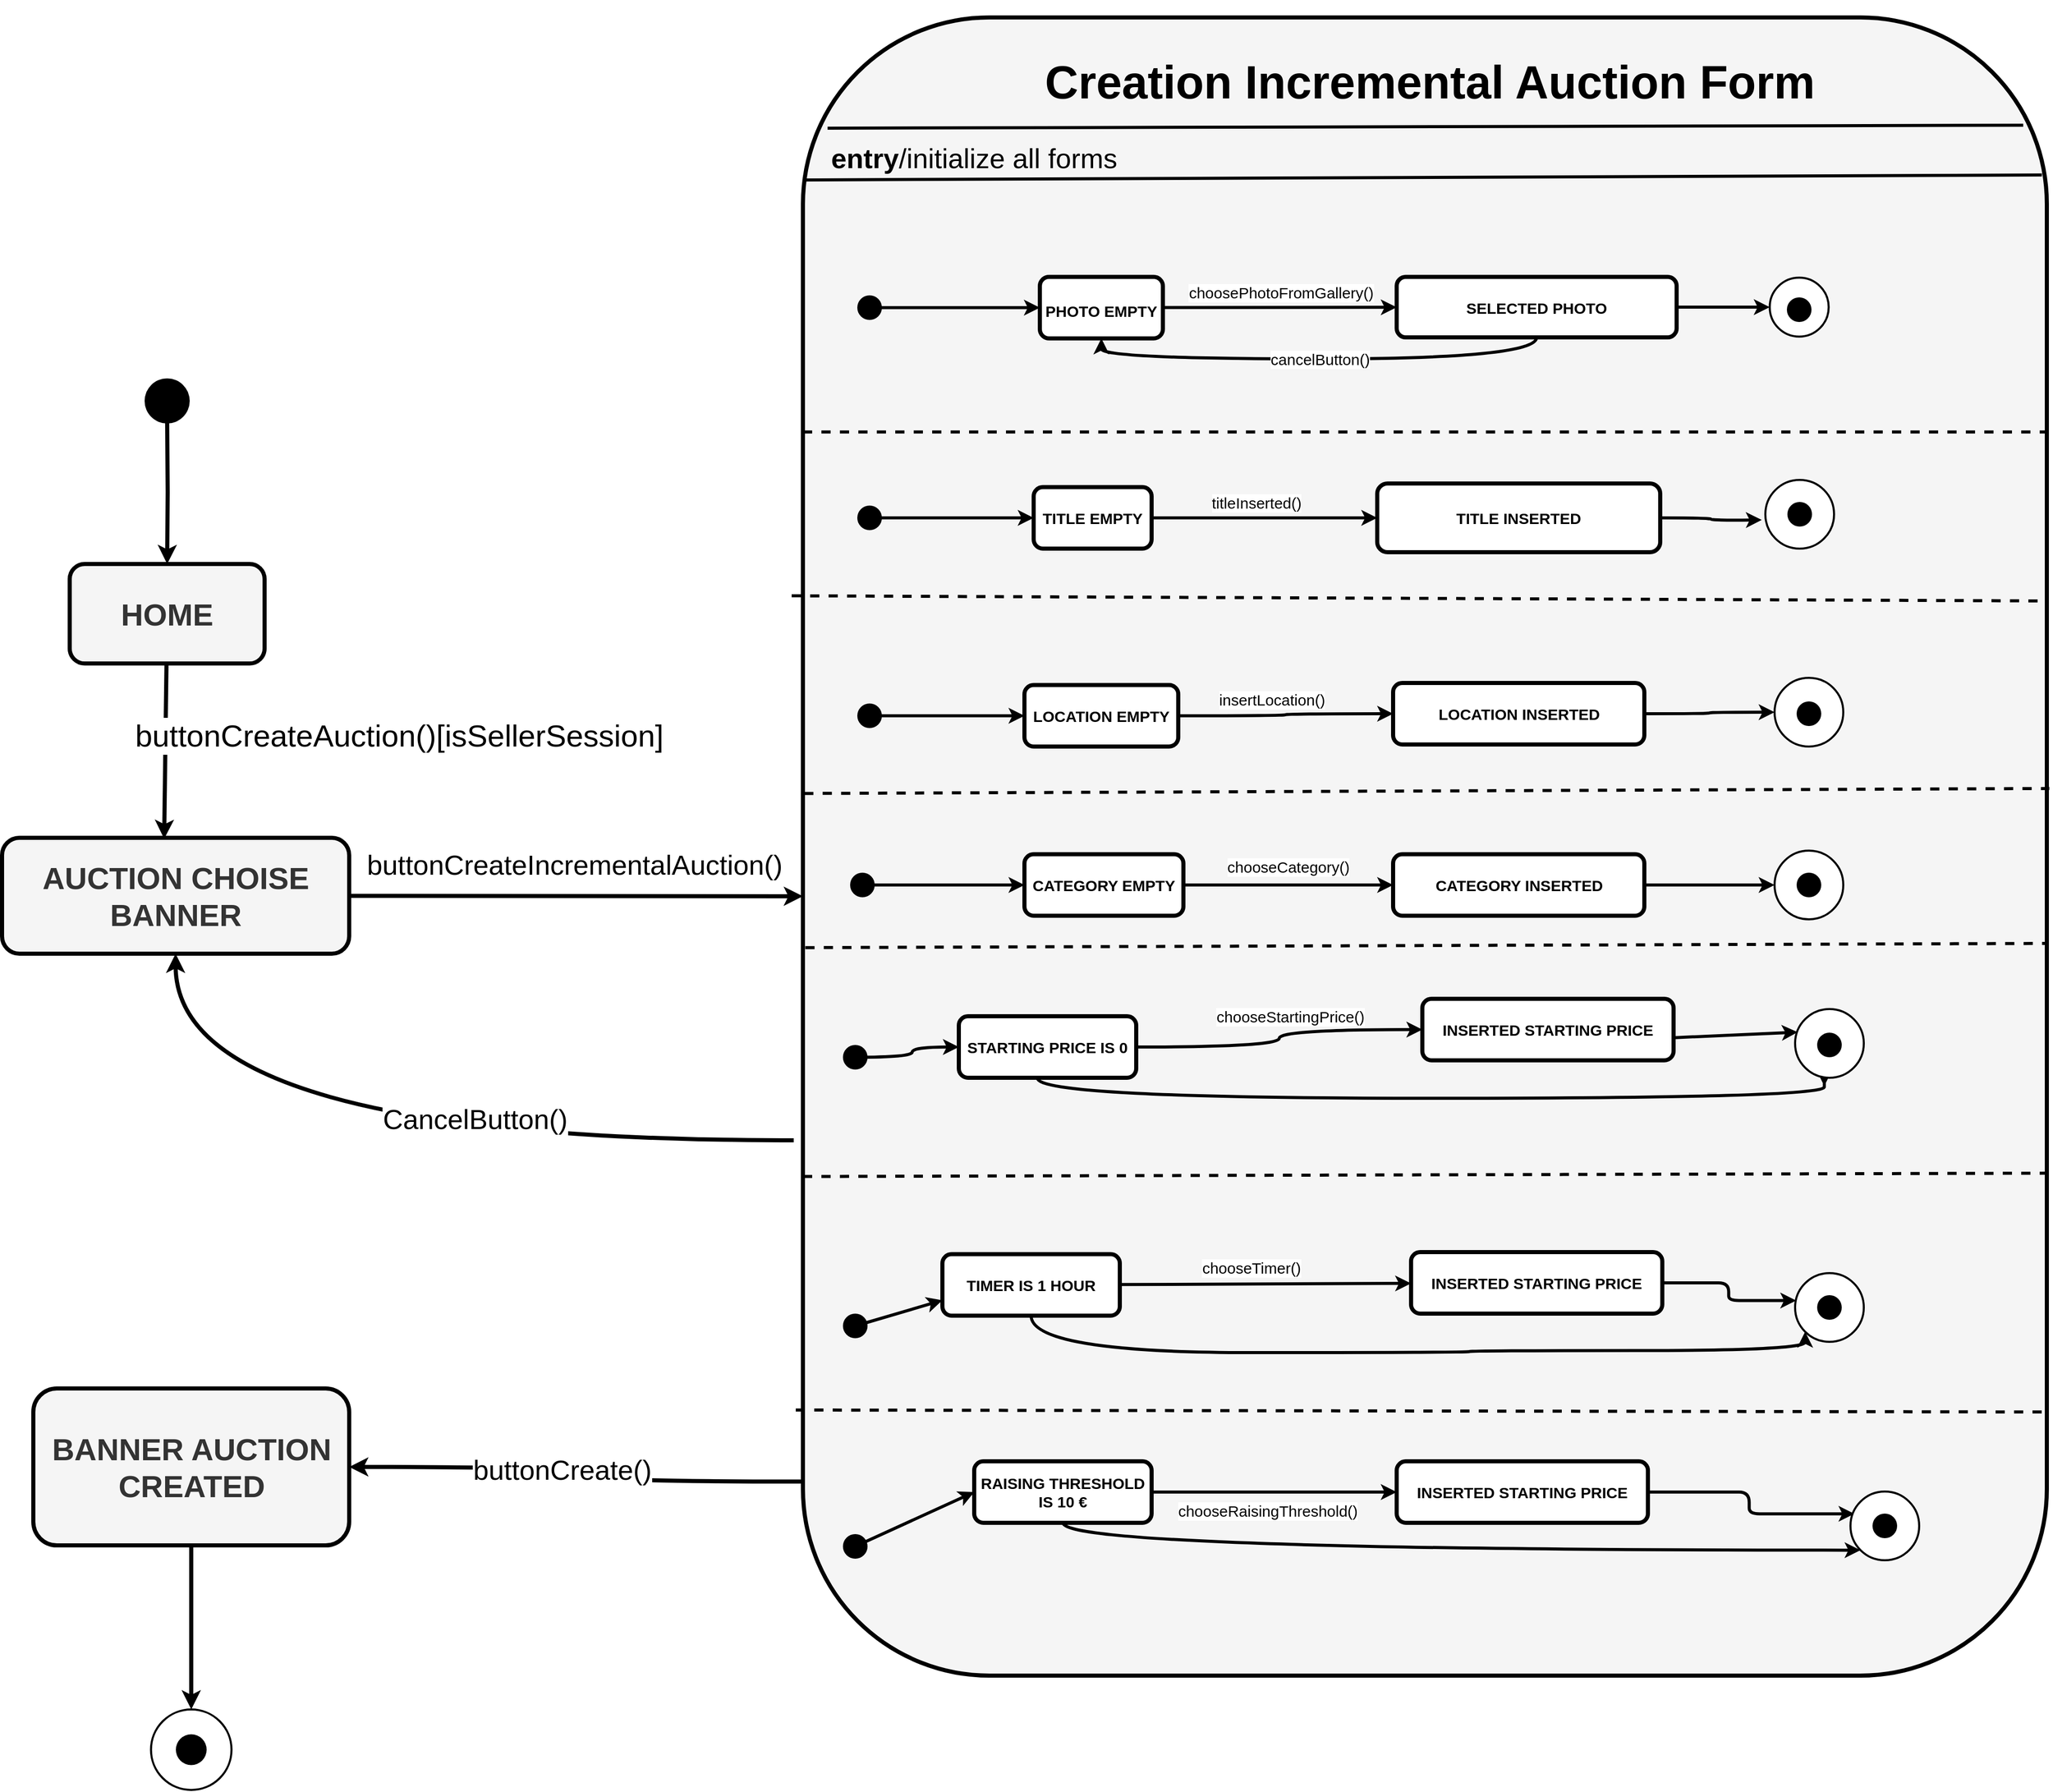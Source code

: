 <mxfile version="20.8.16" type="device"><diagram name="Pagina-1" id="Y8ltGYih5LOGO3U0bteT"><mxGraphModel dx="4971" dy="2207" grid="0" gridSize="10" guides="1" tooltips="1" connect="1" arrows="1" fold="1" page="0" pageScale="1" pageWidth="583" pageHeight="827" math="0" shadow="0"><root><mxCell id="0"/><mxCell id="1" parent="0"/><mxCell id="Bz9FI_yvgMe0efz8kb2x-3" style="edgeStyle=orthogonalEdgeStyle;rounded=0;orthogonalLoop=1;jettySize=auto;html=1;entryX=0.5;entryY=0;entryDx=0;entryDy=0;fontSize=30;strokeWidth=4;" edge="1" parent="1" target="Bz9FI_yvgMe0efz8kb2x-2"><mxGeometry relative="1" as="geometry"><mxPoint x="-746" y="537" as="sourcePoint"/></mxGeometry></mxCell><mxCell id="Bz9FI_yvgMe0efz8kb2x-1" value="" style="shape=waypoint;sketch=0;fillStyle=solid;size=6;pointerEvents=1;points=[];fillColor=none;resizable=0;rotatable=0;perimeter=centerPerimeter;snapToPoint=1;fontSize=30;strokeWidth=20;" vertex="1" parent="1"><mxGeometry x="-756" y="509" width="20" height="20" as="geometry"/></mxCell><mxCell id="Bz9FI_yvgMe0efz8kb2x-5" value="buttonCreateAuction()[isSellerSession]" style="rounded=0;orthogonalLoop=1;jettySize=auto;html=1;entryX=0.467;entryY=0.009;entryDx=0;entryDy=0;entryPerimeter=0;strokeWidth=4;fontSize=30;" edge="1" parent="1" source="Bz9FI_yvgMe0efz8kb2x-2" target="Bz9FI_yvgMe0efz8kb2x-4"><mxGeometry x="-0.22" y="228" relative="1" as="geometry"><mxPoint as="offset"/></mxGeometry></mxCell><mxCell id="Bz9FI_yvgMe0efz8kb2x-2" value="&lt;b&gt;HOME&lt;/b&gt;" style="rounded=1;whiteSpace=wrap;html=1;strokeWidth=4;fontSize=30;fillColor=#f5f5f5;fontColor=#333333;strokeColor=#000000;" vertex="1" parent="1"><mxGeometry x="-841" y="678" width="190" height="97" as="geometry"/></mxCell><mxCell id="Bz9FI_yvgMe0efz8kb2x-8" style="edgeStyle=none;rounded=0;orthogonalLoop=1;jettySize=auto;html=1;entryX=0;entryY=0.53;entryDx=0;entryDy=0;entryPerimeter=0;strokeWidth=4;fontSize=45;" edge="1" parent="1" source="Bz9FI_yvgMe0efz8kb2x-4" target="Bz9FI_yvgMe0efz8kb2x-6"><mxGeometry relative="1" as="geometry"/></mxCell><mxCell id="Bz9FI_yvgMe0efz8kb2x-9" value="&lt;font style=&quot;font-size: 27px;&quot;&gt;buttonCreateIncrementalAuction()&lt;/font&gt;" style="edgeLabel;html=1;align=center;verticalAlign=middle;resizable=0;points=[];fontSize=45;" vertex="1" connectable="0" parent="Bz9FI_yvgMe0efz8kb2x-8"><mxGeometry x="-0.17" y="7" relative="1" as="geometry"><mxPoint x="36" y="-30" as="offset"/></mxGeometry></mxCell><mxCell id="Bz9FI_yvgMe0efz8kb2x-4" value="&lt;b&gt;AUCTION CHOISE BANNER&lt;/b&gt;" style="rounded=1;whiteSpace=wrap;html=1;strokeWidth=4;fontSize=30;fillColor=#f5f5f5;fontColor=#333333;strokeColor=#000000;" vertex="1" parent="1"><mxGeometry x="-907" y="945" width="338.5" height="113" as="geometry"/></mxCell><mxCell id="Bz9FI_yvgMe0efz8kb2x-117" style="edgeStyle=orthogonalEdgeStyle;curved=1;orthogonalLoop=1;jettySize=auto;html=1;entryX=0.5;entryY=1;entryDx=0;entryDy=0;strokeWidth=4;fontSize=18;fontColor=#000000;startArrow=none;startFill=0;endArrow=classic;endFill=1;" edge="1" parent="1" target="Bz9FI_yvgMe0efz8kb2x-4"><mxGeometry relative="1" as="geometry"><mxPoint x="-135" y="1240" as="sourcePoint"/></mxGeometry></mxCell><mxCell id="Bz9FI_yvgMe0efz8kb2x-6" value="" style="rounded=1;whiteSpace=wrap;html=1;strokeWidth=4;fontSize=30;fillColor=#f5f5f5;strokeColor=#000000;fontColor=#333333;" vertex="1" parent="1"><mxGeometry x="-126" y="145" width="1213" height="1617" as="geometry"/></mxCell><mxCell id="Bz9FI_yvgMe0efz8kb2x-11" value="" style="endArrow=none;html=1;rounded=0;strokeWidth=3;fontSize=27;entryX=0.981;entryY=0.065;entryDx=0;entryDy=0;entryPerimeter=0;" edge="1" parent="1" target="Bz9FI_yvgMe0efz8kb2x-6"><mxGeometry width="50" height="50" relative="1" as="geometry"><mxPoint x="-102" y="253" as="sourcePoint"/><mxPoint x="1216" y="316" as="targetPoint"/></mxGeometry></mxCell><mxCell id="Bz9FI_yvgMe0efz8kb2x-12" value="" style="endArrow=none;html=1;rounded=0;strokeWidth=3;fontSize=27;exitX=0.002;exitY=0.098;exitDx=0;exitDy=0;exitPerimeter=0;entryX=0.996;entryY=0.095;entryDx=0;entryDy=0;entryPerimeter=0;" edge="1" parent="1" source="Bz9FI_yvgMe0efz8kb2x-6" target="Bz9FI_yvgMe0efz8kb2x-6"><mxGeometry width="50" height="50" relative="1" as="geometry"><mxPoint x="503" y="839" as="sourcePoint"/><mxPoint x="1228" y="325" as="targetPoint"/></mxGeometry></mxCell><mxCell id="Bz9FI_yvgMe0efz8kb2x-13" value="&lt;b&gt;entry&lt;/b&gt;/initialize all forms" style="text;html=1;strokeColor=none;fillColor=none;align=center;verticalAlign=middle;whiteSpace=wrap;rounded=0;fontSize=27;" vertex="1" parent="1"><mxGeometry x="-149" y="268" width="380" height="30" as="geometry"/></mxCell><mxCell id="Bz9FI_yvgMe0efz8kb2x-7" value="&lt;h1&gt;&lt;font style=&quot;font-size: 45px;&quot;&gt;Creation Incremental Auction Form&lt;/font&gt;&lt;/h1&gt;" style="text;html=1;strokeColor=none;fillColor=none;spacing=5;spacingTop=-20;whiteSpace=wrap;overflow=hidden;rounded=0;fontSize=30;" vertex="1" parent="1"><mxGeometry x="105" y="138" width="788" height="110" as="geometry"/></mxCell><mxCell id="Bz9FI_yvgMe0efz8kb2x-22" value="" style="endArrow=none;startArrow=none;html=1;rounded=0;dashed=1;strokeWidth=3;fontSize=27;exitX=0;exitY=0.25;exitDx=0;exitDy=0;entryX=1;entryY=0.25;entryDx=0;entryDy=0;startFill=0;endFill=0;" edge="1" parent="1" source="Bz9FI_yvgMe0efz8kb2x-6" target="Bz9FI_yvgMe0efz8kb2x-6"><mxGeometry width="50" height="50" relative="1" as="geometry"><mxPoint x="501" y="1161" as="sourcePoint"/><mxPoint x="551" y="1111" as="targetPoint"/></mxGeometry></mxCell><mxCell id="Bz9FI_yvgMe0efz8kb2x-23" value="" style="endArrow=none;html=1;rounded=0;dashed=1;strokeWidth=3;fontSize=27;" edge="1" parent="1"><mxGeometry width="50" height="50" relative="1" as="geometry"><mxPoint x="-137" y="709" as="sourcePoint"/><mxPoint x="1084" y="714" as="targetPoint"/><Array as="points"/></mxGeometry></mxCell><mxCell id="Bz9FI_yvgMe0efz8kb2x-29" value="choosePhotoFromGallery()" style="edgeStyle=none;rounded=0;orthogonalLoop=1;jettySize=auto;html=1;strokeWidth=3;fontSize=15;fontColor=#000000;startArrow=none;startFill=0;endArrow=classic;endFill=1;" edge="1" parent="1" source="Bz9FI_yvgMe0efz8kb2x-25" target="Bz9FI_yvgMe0efz8kb2x-28"><mxGeometry x="0.009" y="15" relative="1" as="geometry"><mxPoint as="offset"/></mxGeometry></mxCell><mxCell id="Bz9FI_yvgMe0efz8kb2x-25" value="&lt;font style=&quot;font-size: 15px;&quot;&gt;&lt;b&gt;PHOTO EMPTY&lt;/b&gt;&lt;/font&gt;" style="rounded=1;whiteSpace=wrap;html=1;strokeWidth=4;fontSize=27;" vertex="1" parent="1"><mxGeometry x="105" y="398" width="120" height="60" as="geometry"/></mxCell><mxCell id="Bz9FI_yvgMe0efz8kb2x-27" style="edgeStyle=none;rounded=0;orthogonalLoop=1;jettySize=auto;html=1;entryX=0;entryY=0.5;entryDx=0;entryDy=0;strokeWidth=3;fontSize=27;startArrow=none;startFill=0;endArrow=classic;endFill=1;" edge="1" parent="1" source="Bz9FI_yvgMe0efz8kb2x-26" target="Bz9FI_yvgMe0efz8kb2x-25"><mxGeometry relative="1" as="geometry"/></mxCell><mxCell id="Bz9FI_yvgMe0efz8kb2x-26" value="" style="shape=waypoint;sketch=0;fillStyle=solid;size=6;pointerEvents=1;points=[];fillColor=none;resizable=0;rotatable=0;perimeter=centerPerimeter;snapToPoint=1;strokeWidth=10;fontSize=27;" vertex="1" parent="1"><mxGeometry x="-71" y="418" width="20" height="20" as="geometry"/></mxCell><mxCell id="Bz9FI_yvgMe0efz8kb2x-33" style="edgeStyle=none;rounded=0;orthogonalLoop=1;jettySize=auto;html=1;entryX=0;entryY=0.5;entryDx=0;entryDy=0;strokeWidth=3;fontSize=15;fontColor=#000000;startArrow=none;startFill=0;endArrow=classic;endFill=1;" edge="1" parent="1" source="Bz9FI_yvgMe0efz8kb2x-28" target="Bz9FI_yvgMe0efz8kb2x-31"><mxGeometry relative="1" as="geometry"/></mxCell><mxCell id="Bz9FI_yvgMe0efz8kb2x-37" value="cancelButton()" style="edgeStyle=orthogonalEdgeStyle;rounded=0;orthogonalLoop=1;jettySize=auto;html=1;entryX=0.5;entryY=1;entryDx=0;entryDy=0;strokeWidth=3;fontSize=15;fontColor=#000000;startArrow=none;startFill=0;endArrow=classic;endFill=1;curved=1;exitX=0.5;exitY=1;exitDx=0;exitDy=0;" edge="1" parent="1" source="Bz9FI_yvgMe0efz8kb2x-28" target="Bz9FI_yvgMe0efz8kb2x-25"><mxGeometry relative="1" as="geometry"/></mxCell><mxCell id="Bz9FI_yvgMe0efz8kb2x-28" value="&lt;b&gt;SELECTED PHOTO&lt;/b&gt;" style="rounded=1;whiteSpace=wrap;html=1;strokeWidth=4;fontSize=15;fontColor=#000000;" vertex="1" parent="1"><mxGeometry x="453" y="398" width="273" height="59" as="geometry"/></mxCell><mxCell id="Bz9FI_yvgMe0efz8kb2x-31" value="" style="ellipse;whiteSpace=wrap;html=1;aspect=fixed;strokeWidth=2;fontSize=15;fontColor=#000000;" vertex="1" parent="1"><mxGeometry x="816.75" y="398.75" width="57.5" height="57.5" as="geometry"/></mxCell><mxCell id="Bz9FI_yvgMe0efz8kb2x-32" value="" style="shape=waypoint;sketch=0;fillStyle=solid;size=6;pointerEvents=1;points=[];fillColor=none;resizable=0;rotatable=0;perimeter=centerPerimeter;snapToPoint=1;strokeWidth=10;fontSize=15;fontColor=#000000;" vertex="1" parent="1"><mxGeometry x="835.5" y="420" width="20" height="20" as="geometry"/></mxCell><mxCell id="Bz9FI_yvgMe0efz8kb2x-40" style="edgeStyle=orthogonalEdgeStyle;curved=1;rounded=0;orthogonalLoop=1;jettySize=auto;html=1;entryX=0;entryY=0.5;entryDx=0;entryDy=0;strokeWidth=3;fontSize=15;fontColor=#000000;startArrow=none;startFill=0;endArrow=classic;endFill=1;" edge="1" parent="1" source="Bz9FI_yvgMe0efz8kb2x-38" target="Bz9FI_yvgMe0efz8kb2x-39"><mxGeometry relative="1" as="geometry"/></mxCell><mxCell id="Bz9FI_yvgMe0efz8kb2x-38" value="" style="shape=waypoint;sketch=0;fillStyle=solid;size=6;pointerEvents=1;points=[];fillColor=none;resizable=0;rotatable=0;perimeter=centerPerimeter;snapToPoint=1;strokeWidth=10;fontSize=15;fontColor=#000000;" vertex="1" parent="1"><mxGeometry x="-71" y="623" width="20" height="20" as="geometry"/></mxCell><mxCell id="Bz9FI_yvgMe0efz8kb2x-44" style="edgeStyle=orthogonalEdgeStyle;curved=1;rounded=0;orthogonalLoop=1;jettySize=auto;html=1;entryX=0;entryY=0.5;entryDx=0;entryDy=0;strokeWidth=3;fontSize=15;fontColor=#000000;startArrow=none;startFill=0;endArrow=classic;endFill=1;" edge="1" parent="1" source="Bz9FI_yvgMe0efz8kb2x-39" target="Bz9FI_yvgMe0efz8kb2x-43"><mxGeometry relative="1" as="geometry"/></mxCell><mxCell id="Bz9FI_yvgMe0efz8kb2x-45" value="titleInserted()" style="edgeLabel;html=1;align=center;verticalAlign=middle;resizable=0;points=[];fontSize=15;fontColor=#000000;" vertex="1" connectable="0" parent="Bz9FI_yvgMe0efz8kb2x-44"><mxGeometry x="-0.145" y="1" relative="1" as="geometry"><mxPoint x="8" y="-14" as="offset"/></mxGeometry></mxCell><mxCell id="Bz9FI_yvgMe0efz8kb2x-39" value="&lt;b&gt;TITLE EMPTY&lt;/b&gt;" style="rounded=1;whiteSpace=wrap;html=1;strokeWidth=4;fontSize=15;fontColor=#000000;" vertex="1" parent="1"><mxGeometry x="99" y="603" width="115" height="60" as="geometry"/></mxCell><mxCell id="Bz9FI_yvgMe0efz8kb2x-48" style="edgeStyle=orthogonalEdgeStyle;curved=1;rounded=0;orthogonalLoop=1;jettySize=auto;html=1;strokeWidth=3;fontSize=15;fontColor=#000000;startArrow=none;startFill=0;endArrow=classic;endFill=1;" edge="1" parent="1" source="Bz9FI_yvgMe0efz8kb2x-43"><mxGeometry relative="1" as="geometry"><mxPoint x="809" y="635" as="targetPoint"/></mxGeometry></mxCell><mxCell id="Bz9FI_yvgMe0efz8kb2x-43" value="&lt;b&gt;TITLE INSERTED&lt;/b&gt;" style="rounded=1;whiteSpace=wrap;html=1;strokeWidth=4;fontSize=15;fontColor=#000000;" vertex="1" parent="1"><mxGeometry x="434" y="599.5" width="276" height="67" as="geometry"/></mxCell><mxCell id="Bz9FI_yvgMe0efz8kb2x-47" value="" style="ellipse;whiteSpace=wrap;html=1;aspect=fixed;strokeWidth=2;fontSize=15;fontColor=#000000;" vertex="1" parent="1"><mxGeometry x="812.5" y="596" width="67" height="67" as="geometry"/></mxCell><mxCell id="Bz9FI_yvgMe0efz8kb2x-49" value="" style="shape=waypoint;sketch=0;fillStyle=solid;size=6;pointerEvents=1;points=[];fillColor=none;resizable=0;rotatable=0;perimeter=centerPerimeter;snapToPoint=1;strokeWidth=10;fontSize=15;fontColor=#000000;" vertex="1" parent="1"><mxGeometry x="836" y="619.5" width="20" height="20" as="geometry"/></mxCell><mxCell id="Bz9FI_yvgMe0efz8kb2x-54" style="edgeStyle=orthogonalEdgeStyle;curved=1;rounded=0;orthogonalLoop=1;jettySize=auto;html=1;strokeWidth=3;fontSize=15;fontColor=#000000;startArrow=none;startFill=0;endArrow=classic;endFill=1;" edge="1" parent="1" source="Bz9FI_yvgMe0efz8kb2x-50" target="Bz9FI_yvgMe0efz8kb2x-51"><mxGeometry relative="1" as="geometry"/></mxCell><mxCell id="Bz9FI_yvgMe0efz8kb2x-50" value="" style="shape=waypoint;sketch=0;fillStyle=solid;size=6;pointerEvents=1;points=[];fillColor=none;resizable=0;rotatable=0;perimeter=centerPerimeter;snapToPoint=1;strokeWidth=10;fontSize=15;fontColor=#000000;" vertex="1" parent="1"><mxGeometry x="-71" y="816" width="20" height="20" as="geometry"/></mxCell><mxCell id="Bz9FI_yvgMe0efz8kb2x-55" style="edgeStyle=orthogonalEdgeStyle;curved=1;rounded=0;orthogonalLoop=1;jettySize=auto;html=1;strokeWidth=3;fontSize=15;fontColor=#000000;startArrow=none;startFill=0;endArrow=classic;endFill=1;" edge="1" parent="1" source="Bz9FI_yvgMe0efz8kb2x-51" target="Bz9FI_yvgMe0efz8kb2x-53"><mxGeometry relative="1" as="geometry"/></mxCell><mxCell id="Bz9FI_yvgMe0efz8kb2x-56" value="insertLocation()" style="edgeLabel;html=1;align=center;verticalAlign=middle;resizable=0;points=[];fontSize=15;fontColor=#000000;" vertex="1" connectable="0" parent="Bz9FI_yvgMe0efz8kb2x-55"><mxGeometry x="-0.158" y="-1" relative="1" as="geometry"><mxPoint x="2" y="-17" as="offset"/></mxGeometry></mxCell><mxCell id="Bz9FI_yvgMe0efz8kb2x-51" value="&lt;b&gt;LOCATION EMPTY&lt;/b&gt;" style="rounded=1;whiteSpace=wrap;html=1;strokeWidth=4;fontSize=15;fontColor=#000000;" vertex="1" parent="1"><mxGeometry x="90" y="796" width="150" height="60" as="geometry"/></mxCell><mxCell id="Bz9FI_yvgMe0efz8kb2x-59" style="edgeStyle=orthogonalEdgeStyle;curved=1;rounded=0;orthogonalLoop=1;jettySize=auto;html=1;entryX=0;entryY=0.5;entryDx=0;entryDy=0;strokeWidth=3;fontSize=15;fontColor=#000000;startArrow=none;startFill=0;endArrow=classic;endFill=1;" edge="1" parent="1" source="Bz9FI_yvgMe0efz8kb2x-53" target="Bz9FI_yvgMe0efz8kb2x-58"><mxGeometry relative="1" as="geometry"/></mxCell><mxCell id="Bz9FI_yvgMe0efz8kb2x-53" value="&lt;b&gt;LOCATION INSERTED&lt;/b&gt;" style="rounded=1;whiteSpace=wrap;html=1;strokeWidth=4;fontSize=15;fontColor=#000000;" vertex="1" parent="1"><mxGeometry x="449.5" y="794" width="245" height="60" as="geometry"/></mxCell><mxCell id="Bz9FI_yvgMe0efz8kb2x-58" value="" style="ellipse;whiteSpace=wrap;html=1;aspect=fixed;strokeWidth=2;fontSize=15;fontColor=#000000;" vertex="1" parent="1"><mxGeometry x="821.5" y="789" width="67" height="67" as="geometry"/></mxCell><mxCell id="Bz9FI_yvgMe0efz8kb2x-57" value="" style="shape=waypoint;sketch=0;fillStyle=solid;size=6;pointerEvents=1;points=[];fillColor=none;resizable=0;rotatable=0;perimeter=centerPerimeter;snapToPoint=1;strokeWidth=10;fontSize=15;fontColor=#000000;" vertex="1" parent="1"><mxGeometry x="845" y="814" width="20" height="20" as="geometry"/></mxCell><mxCell id="Bz9FI_yvgMe0efz8kb2x-60" value="" style="endArrow=none;html=1;rounded=0;dashed=1;strokeWidth=3;fontSize=27;exitX=-0.001;exitY=0.337;exitDx=0;exitDy=0;exitPerimeter=0;" edge="1" parent="1"><mxGeometry width="50" height="50" relative="1" as="geometry"><mxPoint x="-123.679" y="1052.1" as="sourcePoint"/><mxPoint x="1085" y="1048" as="targetPoint"/><Array as="points"/></mxGeometry></mxCell><mxCell id="Bz9FI_yvgMe0efz8kb2x-65" style="edgeStyle=orthogonalEdgeStyle;curved=1;rounded=0;orthogonalLoop=1;jettySize=auto;html=1;strokeWidth=3;fontSize=15;fontColor=#000000;startArrow=none;startFill=0;endArrow=classic;endFill=1;" edge="1" parent="1" source="Bz9FI_yvgMe0efz8kb2x-61" target="Bz9FI_yvgMe0efz8kb2x-62"><mxGeometry relative="1" as="geometry"/></mxCell><mxCell id="Bz9FI_yvgMe0efz8kb2x-61" value="" style="shape=waypoint;sketch=0;fillStyle=solid;size=6;pointerEvents=1;points=[];fillColor=none;resizable=0;rotatable=0;perimeter=centerPerimeter;snapToPoint=1;strokeWidth=10;fontSize=15;fontColor=#000000;" vertex="1" parent="1"><mxGeometry x="-78" y="981" width="20" height="20" as="geometry"/></mxCell><mxCell id="Bz9FI_yvgMe0efz8kb2x-64" style="edgeStyle=orthogonalEdgeStyle;curved=1;rounded=0;orthogonalLoop=1;jettySize=auto;html=1;entryX=0;entryY=0.5;entryDx=0;entryDy=0;strokeWidth=3;fontSize=15;fontColor=#000000;startArrow=none;startFill=0;endArrow=classic;endFill=1;" edge="1" parent="1" source="Bz9FI_yvgMe0efz8kb2x-62" target="Bz9FI_yvgMe0efz8kb2x-63"><mxGeometry relative="1" as="geometry"/></mxCell><mxCell id="Bz9FI_yvgMe0efz8kb2x-66" value="chooseCategory()" style="edgeLabel;html=1;align=center;verticalAlign=middle;resizable=0;points=[];fontSize=15;fontColor=#000000;" vertex="1" connectable="0" parent="Bz9FI_yvgMe0efz8kb2x-64"><mxGeometry x="0.007" y="-2" relative="1" as="geometry"><mxPoint x="-1" y="-20" as="offset"/></mxGeometry></mxCell><mxCell id="Bz9FI_yvgMe0efz8kb2x-62" value="&lt;b&gt;CATEGORY EMPTY&lt;/b&gt;" style="rounded=1;whiteSpace=wrap;html=1;strokeWidth=4;fontSize=15;fontColor=#000000;" vertex="1" parent="1"><mxGeometry x="90" y="961" width="155" height="60" as="geometry"/></mxCell><mxCell id="Bz9FI_yvgMe0efz8kb2x-70" style="edgeStyle=orthogonalEdgeStyle;curved=1;rounded=0;orthogonalLoop=1;jettySize=auto;html=1;entryX=0;entryY=0.5;entryDx=0;entryDy=0;strokeWidth=3;fontSize=15;fontColor=#000000;startArrow=none;startFill=0;endArrow=classic;endFill=1;" edge="1" parent="1" source="Bz9FI_yvgMe0efz8kb2x-63" target="Bz9FI_yvgMe0efz8kb2x-68"><mxGeometry relative="1" as="geometry"/></mxCell><mxCell id="Bz9FI_yvgMe0efz8kb2x-63" value="&lt;b&gt;CATEGORY INSERTED&lt;/b&gt;" style="rounded=1;whiteSpace=wrap;html=1;strokeWidth=4;fontSize=15;fontColor=#000000;" vertex="1" parent="1"><mxGeometry x="449.5" y="961" width="245" height="60" as="geometry"/></mxCell><mxCell id="Bz9FI_yvgMe0efz8kb2x-68" value="" style="ellipse;whiteSpace=wrap;html=1;aspect=fixed;strokeWidth=2;fontSize=15;fontColor=#000000;" vertex="1" parent="1"><mxGeometry x="821.5" y="957.5" width="67" height="67" as="geometry"/></mxCell><mxCell id="Bz9FI_yvgMe0efz8kb2x-67" value="" style="shape=waypoint;sketch=0;fillStyle=solid;size=6;pointerEvents=1;points=[];fillColor=none;resizable=0;rotatable=0;perimeter=centerPerimeter;snapToPoint=1;strokeWidth=10;fontSize=15;fontColor=#000000;" vertex="1" parent="1"><mxGeometry x="845" y="981" width="20" height="20" as="geometry"/></mxCell><mxCell id="Bz9FI_yvgMe0efz8kb2x-71" value="" style="endArrow=none;html=1;rounded=0;dashed=1;strokeWidth=3;fontSize=27;exitX=0.001;exitY=0.468;exitDx=0;exitDy=0;exitPerimeter=0;entryX=1.002;entryY=0.465;entryDx=0;entryDy=0;entryPerimeter=0;" edge="1" parent="1" source="Bz9FI_yvgMe0efz8kb2x-6" target="Bz9FI_yvgMe0efz8kb2x-6"><mxGeometry width="50" height="50" relative="1" as="geometry"><mxPoint x="-119.999" y="1191.1" as="sourcePoint"/><mxPoint x="1241.36" y="1187" as="targetPoint"/><Array as="points"/></mxGeometry></mxCell><mxCell id="Bz9FI_yvgMe0efz8kb2x-78" style="edgeStyle=orthogonalEdgeStyle;curved=1;rounded=0;orthogonalLoop=1;jettySize=auto;html=1;strokeWidth=3;fontSize=15;fontColor=#000000;startArrow=none;startFill=0;endArrow=classic;endFill=1;" edge="1" parent="1" source="Bz9FI_yvgMe0efz8kb2x-72" target="Bz9FI_yvgMe0efz8kb2x-73"><mxGeometry relative="1" as="geometry"/></mxCell><mxCell id="Bz9FI_yvgMe0efz8kb2x-72" value="" style="shape=waypoint;sketch=0;fillStyle=solid;size=6;pointerEvents=1;points=[];fillColor=none;resizable=0;rotatable=0;perimeter=centerPerimeter;snapToPoint=1;strokeWidth=10;fontSize=15;fontColor=#000000;" vertex="1" parent="1"><mxGeometry x="-85" y="1149" width="20" height="20" as="geometry"/></mxCell><mxCell id="Bz9FI_yvgMe0efz8kb2x-75" value="chooseStartingPrice()" style="edgeStyle=orthogonalEdgeStyle;curved=1;rounded=0;orthogonalLoop=1;jettySize=auto;html=1;entryX=0;entryY=0.5;entryDx=0;entryDy=0;strokeWidth=3;fontSize=15;fontColor=#000000;startArrow=none;startFill=0;endArrow=classic;endFill=1;" edge="1" parent="1" source="Bz9FI_yvgMe0efz8kb2x-73" target="Bz9FI_yvgMe0efz8kb2x-74"><mxGeometry x="0.128" y="13" relative="1" as="geometry"><mxPoint as="offset"/></mxGeometry></mxCell><mxCell id="Bz9FI_yvgMe0efz8kb2x-97" style="edgeStyle=orthogonalEdgeStyle;orthogonalLoop=1;jettySize=auto;html=1;strokeWidth=3;fontSize=15;fontColor=#000000;startArrow=none;startFill=0;endArrow=classic;endFill=1;curved=1;exitX=0.443;exitY=1.007;exitDx=0;exitDy=0;exitPerimeter=0;" edge="1" parent="1" source="Bz9FI_yvgMe0efz8kb2x-73"><mxGeometry relative="1" as="geometry"><mxPoint x="870" y="1187" as="targetPoint"/><Array as="points"><mxPoint x="103" y="1199"/><mxPoint x="870" y="1199"/><mxPoint x="870" y="1177"/></Array></mxGeometry></mxCell><mxCell id="Bz9FI_yvgMe0efz8kb2x-73" value="&lt;b&gt;STARTING PRICE IS 0&lt;/b&gt;" style="rounded=1;whiteSpace=wrap;html=1;strokeWidth=4;fontSize=15;fontColor=#000000;" vertex="1" parent="1"><mxGeometry x="26" y="1119" width="173" height="60" as="geometry"/></mxCell><mxCell id="Bz9FI_yvgMe0efz8kb2x-80" style="rounded=0;orthogonalLoop=1;jettySize=auto;html=1;entryX=0.037;entryY=0.336;entryDx=0;entryDy=0;entryPerimeter=0;strokeWidth=3;fontSize=15;fontColor=#000000;startArrow=none;startFill=0;endArrow=classic;endFill=1;exitX=0.996;exitY=0.633;exitDx=0;exitDy=0;exitPerimeter=0;" edge="1" parent="1" source="Bz9FI_yvgMe0efz8kb2x-74" target="Bz9FI_yvgMe0efz8kb2x-76"><mxGeometry relative="1" as="geometry"/></mxCell><mxCell id="Bz9FI_yvgMe0efz8kb2x-74" value="&lt;b&gt;INSERTED STARTING PRICE&lt;/b&gt;" style="rounded=1;whiteSpace=wrap;html=1;strokeWidth=4;fontSize=15;fontColor=#000000;" vertex="1" parent="1"><mxGeometry x="478" y="1102" width="245" height="60" as="geometry"/></mxCell><mxCell id="Bz9FI_yvgMe0efz8kb2x-76" value="" style="ellipse;whiteSpace=wrap;html=1;aspect=fixed;strokeWidth=2;fontSize=15;fontColor=#000000;" vertex="1" parent="1"><mxGeometry x="841.5" y="1112" width="67" height="67" as="geometry"/></mxCell><mxCell id="Bz9FI_yvgMe0efz8kb2x-77" value="" style="shape=waypoint;sketch=0;fillStyle=solid;size=6;pointerEvents=1;points=[];fillColor=none;resizable=0;rotatable=0;perimeter=centerPerimeter;snapToPoint=1;strokeWidth=10;fontSize=15;fontColor=#000000;" vertex="1" parent="1"><mxGeometry x="865" y="1137" width="20" height="20" as="geometry"/></mxCell><mxCell id="Bz9FI_yvgMe0efz8kb2x-83" value="" style="endArrow=none;html=1;rounded=0;dashed=1;strokeWidth=3;fontSize=27;exitX=0;exitY=0.699;exitDx=0;exitDy=0;exitPerimeter=0;entryX=1.001;entryY=0.697;entryDx=0;entryDy=0;entryPerimeter=0;" edge="1" parent="1" source="Bz9FI_yvgMe0efz8kb2x-6" target="Bz9FI_yvgMe0efz8kb2x-6"><mxGeometry width="50" height="50" relative="1" as="geometry"><mxPoint x="-113.679" y="1324.1" as="sourcePoint"/><mxPoint x="1238" y="1320" as="targetPoint"/><Array as="points"/></mxGeometry></mxCell><mxCell id="Bz9FI_yvgMe0efz8kb2x-84" value="" style="endArrow=none;html=1;rounded=0;dashed=1;strokeWidth=3;fontSize=27;entryX=0.999;entryY=0.841;entryDx=0;entryDy=0;entryPerimeter=0;" edge="1" parent="1" target="Bz9FI_yvgMe0efz8kb2x-6"><mxGeometry width="50" height="50" relative="1" as="geometry"><mxPoint x="-133" y="1503" as="sourcePoint"/><mxPoint x="1228" y="1509" as="targetPoint"/><Array as="points"/></mxGeometry></mxCell><mxCell id="Bz9FI_yvgMe0efz8kb2x-89" style="edgeStyle=none;rounded=0;orthogonalLoop=1;jettySize=auto;html=1;entryX=0;entryY=0.75;entryDx=0;entryDy=0;strokeWidth=3;fontSize=15;fontColor=#000000;startArrow=none;startFill=0;endArrow=classic;endFill=1;" edge="1" parent="1" source="Bz9FI_yvgMe0efz8kb2x-85" target="Bz9FI_yvgMe0efz8kb2x-86"><mxGeometry relative="1" as="geometry"/></mxCell><mxCell id="Bz9FI_yvgMe0efz8kb2x-85" value="" style="shape=waypoint;sketch=0;fillStyle=solid;size=6;pointerEvents=1;points=[];fillColor=none;resizable=0;rotatable=0;perimeter=centerPerimeter;snapToPoint=1;strokeWidth=10;fontSize=15;fontColor=#000000;" vertex="1" parent="1"><mxGeometry x="-85" y="1411" width="20" height="20" as="geometry"/></mxCell><mxCell id="Bz9FI_yvgMe0efz8kb2x-88" style="edgeStyle=none;rounded=0;orthogonalLoop=1;jettySize=auto;html=1;strokeWidth=3;fontSize=15;fontColor=#000000;startArrow=none;startFill=0;endArrow=classic;endFill=1;" edge="1" parent="1" source="Bz9FI_yvgMe0efz8kb2x-86" target="Bz9FI_yvgMe0efz8kb2x-87"><mxGeometry relative="1" as="geometry"/></mxCell><mxCell id="Bz9FI_yvgMe0efz8kb2x-96" value="chooseTimer()" style="edgeLabel;html=1;align=center;verticalAlign=middle;resizable=0;points=[];fontSize=15;fontColor=#000000;" vertex="1" connectable="0" parent="Bz9FI_yvgMe0efz8kb2x-88"><mxGeometry x="-0.141" y="-2" relative="1" as="geometry"><mxPoint x="6" y="-18" as="offset"/></mxGeometry></mxCell><mxCell id="Bz9FI_yvgMe0efz8kb2x-100" style="edgeStyle=orthogonalEdgeStyle;curved=1;orthogonalLoop=1;jettySize=auto;html=1;entryX=0;entryY=1;entryDx=0;entryDy=0;strokeWidth=3;fontSize=15;fontColor=#000000;startArrow=none;startFill=0;endArrow=classic;endFill=1;exitX=0.5;exitY=1;exitDx=0;exitDy=0;" edge="1" parent="1" source="Bz9FI_yvgMe0efz8kb2x-86" target="Bz9FI_yvgMe0efz8kb2x-98"><mxGeometry relative="1" as="geometry"><Array as="points"><mxPoint x="97" y="1447"/><mxPoint x="524" y="1447"/><mxPoint x="524" y="1445"/><mxPoint x="851" y="1445"/></Array></mxGeometry></mxCell><mxCell id="Bz9FI_yvgMe0efz8kb2x-86" value="&lt;b&gt;TIMER IS 1 HOUR&lt;/b&gt;" style="rounded=1;whiteSpace=wrap;html=1;strokeWidth=4;fontSize=15;fontColor=#000000;" vertex="1" parent="1"><mxGeometry x="10" y="1351" width="173" height="60" as="geometry"/></mxCell><mxCell id="Bz9FI_yvgMe0efz8kb2x-101" style="edgeStyle=orthogonalEdgeStyle;orthogonalLoop=1;jettySize=auto;html=1;entryX=0.016;entryY=0.399;entryDx=0;entryDy=0;entryPerimeter=0;strokeWidth=3;fontSize=15;fontColor=#000000;startArrow=none;startFill=0;endArrow=classic;endFill=1;" edge="1" parent="1" source="Bz9FI_yvgMe0efz8kb2x-87" target="Bz9FI_yvgMe0efz8kb2x-98"><mxGeometry relative="1" as="geometry"/></mxCell><mxCell id="Bz9FI_yvgMe0efz8kb2x-87" value="&lt;b&gt;INSERTED STARTING PRICE&lt;/b&gt;" style="rounded=1;whiteSpace=wrap;html=1;strokeWidth=4;fontSize=15;fontColor=#000000;" vertex="1" parent="1"><mxGeometry x="467" y="1349" width="245" height="60" as="geometry"/></mxCell><mxCell id="Bz9FI_yvgMe0efz8kb2x-94" style="edgeStyle=none;rounded=0;orthogonalLoop=1;jettySize=auto;html=1;entryX=0;entryY=0.5;entryDx=0;entryDy=0;strokeWidth=3;fontSize=15;fontColor=#000000;startArrow=none;startFill=0;endArrow=classic;endFill=1;" edge="1" parent="1" source="Bz9FI_yvgMe0efz8kb2x-90" target="Bz9FI_yvgMe0efz8kb2x-92"><mxGeometry relative="1" as="geometry"/></mxCell><mxCell id="Bz9FI_yvgMe0efz8kb2x-90" value="" style="shape=waypoint;sketch=0;fillStyle=solid;size=6;pointerEvents=1;points=[];fillColor=none;resizable=0;rotatable=0;perimeter=centerPerimeter;snapToPoint=1;strokeWidth=10;fontSize=15;fontColor=#000000;" vertex="1" parent="1"><mxGeometry x="-85" y="1626" width="20" height="20" as="geometry"/></mxCell><mxCell id="Bz9FI_yvgMe0efz8kb2x-95" style="edgeStyle=none;rounded=0;orthogonalLoop=1;jettySize=auto;html=1;strokeWidth=3;fontSize=15;fontColor=#000000;startArrow=none;startFill=0;endArrow=classic;endFill=1;" edge="1" parent="1" source="Bz9FI_yvgMe0efz8kb2x-92" target="Bz9FI_yvgMe0efz8kb2x-93"><mxGeometry relative="1" as="geometry"/></mxCell><mxCell id="Bz9FI_yvgMe0efz8kb2x-102" value="chooseRaisingThreshold()" style="edgeLabel;html=1;align=center;verticalAlign=middle;resizable=0;points=[];fontSize=15;fontColor=#000000;" vertex="1" connectable="0" parent="Bz9FI_yvgMe0efz8kb2x-95"><mxGeometry x="-0.138" y="-3" relative="1" as="geometry"><mxPoint x="10" y="15" as="offset"/></mxGeometry></mxCell><mxCell id="Bz9FI_yvgMe0efz8kb2x-92" value="&lt;b&gt;RAISING THRESHOLD IS 10 €&lt;/b&gt;" style="rounded=1;whiteSpace=wrap;html=1;strokeWidth=4;fontSize=15;fontColor=#000000;" vertex="1" parent="1"><mxGeometry x="41" y="1553" width="173" height="60" as="geometry"/></mxCell><mxCell id="Bz9FI_yvgMe0efz8kb2x-105" style="edgeStyle=orthogonalEdgeStyle;orthogonalLoop=1;jettySize=auto;html=1;entryX=0.058;entryY=0.324;entryDx=0;entryDy=0;entryPerimeter=0;strokeWidth=3;fontSize=15;fontColor=#000000;startArrow=none;startFill=0;endArrow=classic;endFill=1;" edge="1" parent="1" source="Bz9FI_yvgMe0efz8kb2x-93" target="Bz9FI_yvgMe0efz8kb2x-104"><mxGeometry relative="1" as="geometry"/></mxCell><mxCell id="Bz9FI_yvgMe0efz8kb2x-93" value="&lt;b&gt;INSERTED STARTING PRICE&lt;/b&gt;" style="rounded=1;whiteSpace=wrap;html=1;strokeWidth=4;fontSize=15;fontColor=#000000;" vertex="1" parent="1"><mxGeometry x="453" y="1553" width="245" height="60" as="geometry"/></mxCell><mxCell id="Bz9FI_yvgMe0efz8kb2x-98" value="" style="ellipse;whiteSpace=wrap;html=1;aspect=fixed;strokeWidth=2;fontSize=15;fontColor=#000000;" vertex="1" parent="1"><mxGeometry x="841.5" y="1369.5" width="67" height="67" as="geometry"/></mxCell><mxCell id="Bz9FI_yvgMe0efz8kb2x-99" value="" style="shape=waypoint;sketch=0;fillStyle=solid;size=6;pointerEvents=1;points=[];fillColor=none;resizable=0;rotatable=0;perimeter=centerPerimeter;snapToPoint=1;strokeWidth=10;fontSize=15;fontColor=#000000;" vertex="1" parent="1"><mxGeometry x="865" y="1393" width="20" height="20" as="geometry"/></mxCell><mxCell id="Bz9FI_yvgMe0efz8kb2x-108" style="edgeStyle=orthogonalEdgeStyle;orthogonalLoop=1;jettySize=auto;html=1;exitX=0;exitY=1;exitDx=0;exitDy=0;entryX=0.5;entryY=1;entryDx=0;entryDy=0;strokeWidth=3;fontSize=15;fontColor=#000000;startArrow=classic;startFill=1;endArrow=none;endFill=0;curved=1;" edge="1" parent="1" source="Bz9FI_yvgMe0efz8kb2x-104" target="Bz9FI_yvgMe0efz8kb2x-92"><mxGeometry relative="1" as="geometry"/></mxCell><mxCell id="Bz9FI_yvgMe0efz8kb2x-104" value="" style="ellipse;whiteSpace=wrap;html=1;aspect=fixed;strokeWidth=2;fontSize=15;fontColor=#000000;" vertex="1" parent="1"><mxGeometry x="895.5" y="1582.5" width="67" height="67" as="geometry"/></mxCell><mxCell id="Bz9FI_yvgMe0efz8kb2x-103" value="" style="shape=waypoint;sketch=0;fillStyle=solid;size=6;pointerEvents=1;points=[];fillColor=none;resizable=0;rotatable=0;perimeter=centerPerimeter;snapToPoint=1;strokeWidth=10;fontSize=15;fontColor=#000000;" vertex="1" parent="1"><mxGeometry x="919" y="1606" width="20" height="20" as="geometry"/></mxCell><mxCell id="Bz9FI_yvgMe0efz8kb2x-119" value="&lt;font style=&quot;font-size: 27px;&quot;&gt;CancelButton()&lt;/font&gt;" style="edgeLabel;html=1;align=center;verticalAlign=middle;resizable=0;points=[];fontSize=45;" vertex="1" connectable="0" parent="1"><mxGeometry x="-439.005" y="1145.5" as="geometry"><mxPoint x="-7" y="67" as="offset"/></mxGeometry></mxCell><mxCell id="Bz9FI_yvgMe0efz8kb2x-130" style="edgeStyle=orthogonalEdgeStyle;curved=1;orthogonalLoop=1;jettySize=auto;html=1;entryX=-0.001;entryY=0.883;entryDx=0;entryDy=0;entryPerimeter=0;strokeWidth=4;fontSize=21;fontColor=#000000;startArrow=classic;startFill=1;endArrow=none;endFill=0;" edge="1" parent="1" source="Bz9FI_yvgMe0efz8kb2x-120" target="Bz9FI_yvgMe0efz8kb2x-6"><mxGeometry relative="1" as="geometry"/></mxCell><mxCell id="Bz9FI_yvgMe0efz8kb2x-132" style="edgeStyle=orthogonalEdgeStyle;curved=1;orthogonalLoop=1;jettySize=auto;html=1;entryX=0.5;entryY=0;entryDx=0;entryDy=0;strokeWidth=4;fontSize=21;fontColor=#000000;startArrow=none;startFill=0;endArrow=classic;endFill=1;" edge="1" parent="1" source="Bz9FI_yvgMe0efz8kb2x-120" target="Bz9FI_yvgMe0efz8kb2x-131"><mxGeometry relative="1" as="geometry"/></mxCell><mxCell id="Bz9FI_yvgMe0efz8kb2x-120" value="&lt;b&gt;BANNER AUCTION CREATED&lt;/b&gt;" style="rounded=1;whiteSpace=wrap;html=1;strokeWidth=4;fontSize=30;fillColor=#f5f5f5;fontColor=#333333;strokeColor=#000000;" vertex="1" parent="1"><mxGeometry x="-876.5" y="1482" width="308" height="153" as="geometry"/></mxCell><mxCell id="Bz9FI_yvgMe0efz8kb2x-122" value="&lt;font style=&quot;font-size: 27px;&quot;&gt;buttonCreate()&lt;/font&gt;" style="edgeLabel;html=1;align=center;verticalAlign=middle;resizable=0;points=[];fontSize=45;" vertex="1" connectable="0" parent="1"><mxGeometry x="-366.005" y="1553.0" as="geometry"><mxPoint x="5" y="2" as="offset"/></mxGeometry></mxCell><mxCell id="Bz9FI_yvgMe0efz8kb2x-131" value="" style="ellipse;whiteSpace=wrap;html=1;aspect=fixed;strokeWidth=2;fontSize=15;fontColor=#000000;" vertex="1" parent="1"><mxGeometry x="-761.75" y="1795" width="78.5" height="78.5" as="geometry"/></mxCell><mxCell id="Bz9FI_yvgMe0efz8kb2x-129" value="" style="shape=waypoint;sketch=0;fillStyle=solid;size=6;pointerEvents=1;points=[];fillColor=none;resizable=0;rotatable=0;perimeter=centerPerimeter;snapToPoint=1;fontSize=30;strokeWidth=13;" vertex="1" parent="1"><mxGeometry x="-732.5" y="1824.25" width="20" height="20" as="geometry"/></mxCell></root></mxGraphModel></diagram></mxfile>